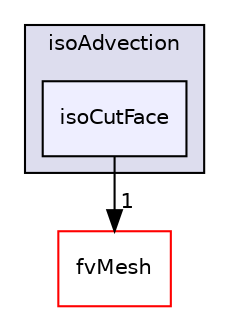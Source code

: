 digraph "src/finiteVolume/fvMatrices/solvers/isoAdvection/isoCutFace" {
  bgcolor=transparent;
  compound=true
  node [ fontsize="10", fontname="Helvetica"];
  edge [ labelfontsize="10", labelfontname="Helvetica"];
  subgraph clusterdir_475bdeb68d0cb3f2319d6ab5a11f68a7 {
    graph [ bgcolor="#ddddee", pencolor="black", label="isoAdvection" fontname="Helvetica", fontsize="10", URL="dir_475bdeb68d0cb3f2319d6ab5a11f68a7.html"]
  dir_4d32f074101c417438afb87bcf5e0c63 [shape=box, label="isoCutFace", style="filled", fillcolor="#eeeeff", pencolor="black", URL="dir_4d32f074101c417438afb87bcf5e0c63.html"];
  }
  dir_c382fa095c9c33d8673c0dd60aaef275 [shape=box label="fvMesh" color="red" URL="dir_c382fa095c9c33d8673c0dd60aaef275.html"];
  dir_4d32f074101c417438afb87bcf5e0c63->dir_c382fa095c9c33d8673c0dd60aaef275 [headlabel="1", labeldistance=1.5 headhref="dir_001104_001106.html"];
}
